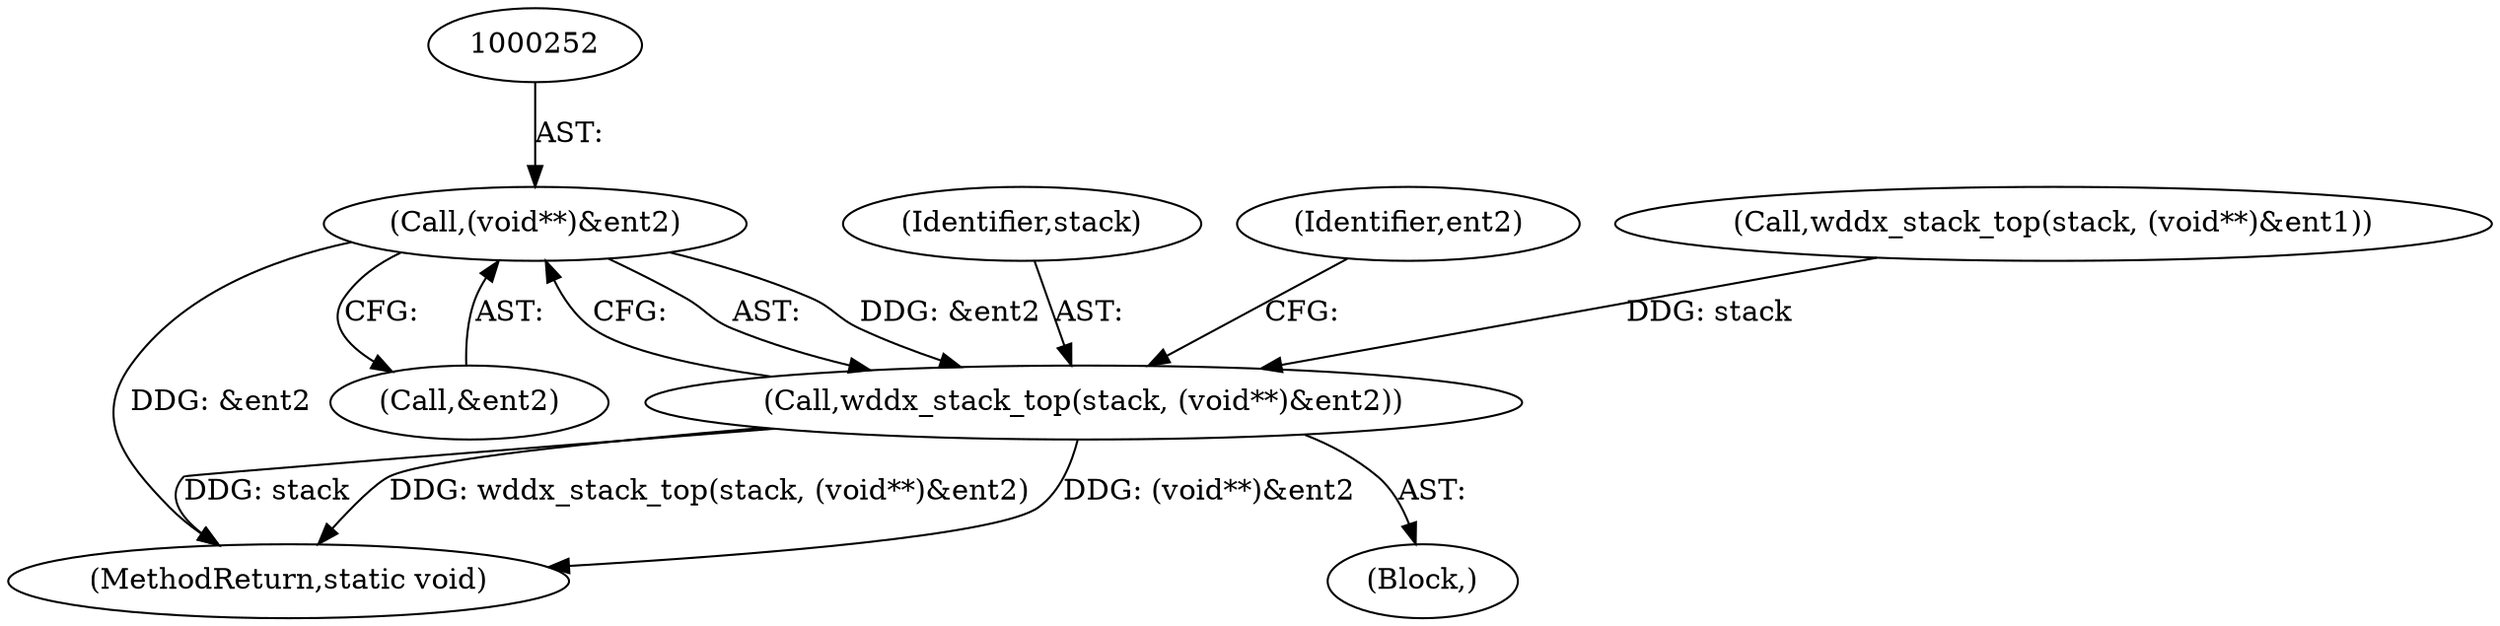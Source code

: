 digraph "0_php_b1bd4119bcafab6f9a8f84d92cd65eec3afeface@pointer" {
"1000251" [label="(Call,(void**)&ent2)"];
"1000249" [label="(Call,wddx_stack_top(stack, (void**)&ent2))"];
"1000250" [label="(Identifier,stack)"];
"1000259" [label="(Identifier,ent2)"];
"1000528" [label="(MethodReturn,static void)"];
"1000253" [label="(Call,&ent2)"];
"1000178" [label="(Call,wddx_stack_top(stack, (void**)&ent1))"];
"1000244" [label="(Block,)"];
"1000251" [label="(Call,(void**)&ent2)"];
"1000249" [label="(Call,wddx_stack_top(stack, (void**)&ent2))"];
"1000251" -> "1000249"  [label="AST: "];
"1000251" -> "1000253"  [label="CFG: "];
"1000252" -> "1000251"  [label="AST: "];
"1000253" -> "1000251"  [label="AST: "];
"1000249" -> "1000251"  [label="CFG: "];
"1000251" -> "1000528"  [label="DDG: &ent2"];
"1000251" -> "1000249"  [label="DDG: &ent2"];
"1000249" -> "1000244"  [label="AST: "];
"1000250" -> "1000249"  [label="AST: "];
"1000259" -> "1000249"  [label="CFG: "];
"1000249" -> "1000528"  [label="DDG: (void**)&ent2"];
"1000249" -> "1000528"  [label="DDG: stack"];
"1000249" -> "1000528"  [label="DDG: wddx_stack_top(stack, (void**)&ent2)"];
"1000178" -> "1000249"  [label="DDG: stack"];
}
